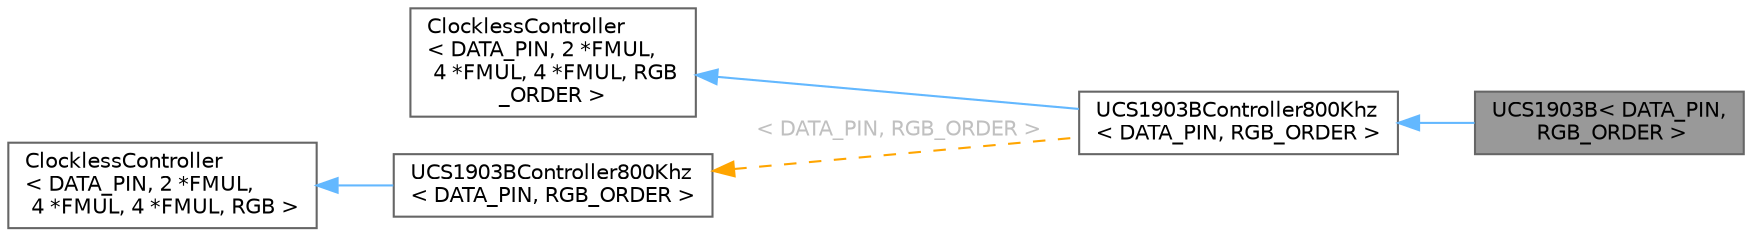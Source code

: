digraph "UCS1903B&lt; DATA_PIN, RGB_ORDER &gt;"
{
 // INTERACTIVE_SVG=YES
 // LATEX_PDF_SIZE
  bgcolor="transparent";
  edge [fontname=Helvetica,fontsize=10,labelfontname=Helvetica,labelfontsize=10];
  node [fontname=Helvetica,fontsize=10,shape=box,height=0.2,width=0.4];
  rankdir="LR";
  Node1 [id="Node000001",label="UCS1903B\< DATA_PIN,\l RGB_ORDER \>",height=0.2,width=0.4,color="gray40", fillcolor="grey60", style="filled", fontcolor="black",tooltip="UCS1903B controller class."];
  Node2 -> Node1 [id="edge1_Node000001_Node000002",dir="back",color="steelblue1",style="solid",tooltip=" "];
  Node2 [id="Node000002",label="UCS1903BController800Khz\l\< DATA_PIN, RGB_ORDER \>",height=0.2,width=0.4,color="gray40", fillcolor="white", style="filled",URL="$d1/d29/class_u_c_s1903_b_controller800_khz.html",tooltip=" "];
  Node3 -> Node2 [id="edge2_Node000002_Node000003",dir="back",color="steelblue1",style="solid",tooltip=" "];
  Node3 [id="Node000003",label="ClocklessController\l\< DATA_PIN, 2 *FMUL,\l 4 *FMUL, 4 *FMUL, RGB\l_ORDER \>",height=0.2,width=0.4,color="gray40", fillcolor="white", style="filled",tooltip=" "];
  Node4 -> Node2 [id="edge3_Node000002_Node000004",dir="back",color="orange",style="dashed",tooltip=" ",label=" \< DATA_PIN, RGB_ORDER \>",fontcolor="grey" ];
  Node4 [id="Node000004",label="UCS1903BController800Khz\l\< DATA_PIN, RGB_ORDER \>",height=0.2,width=0.4,color="gray40", fillcolor="white", style="filled",URL="$d1/d29/class_u_c_s1903_b_controller800_khz.html",tooltip="UCS1903B controller class."];
  Node5 -> Node4 [id="edge4_Node000004_Node000005",dir="back",color="steelblue1",style="solid",tooltip=" "];
  Node5 [id="Node000005",label="ClocklessController\l\< DATA_PIN, 2 *FMUL,\l 4 *FMUL, 4 *FMUL, RGB \>",height=0.2,width=0.4,color="gray40", fillcolor="white", style="filled",tooltip=" "];
}
